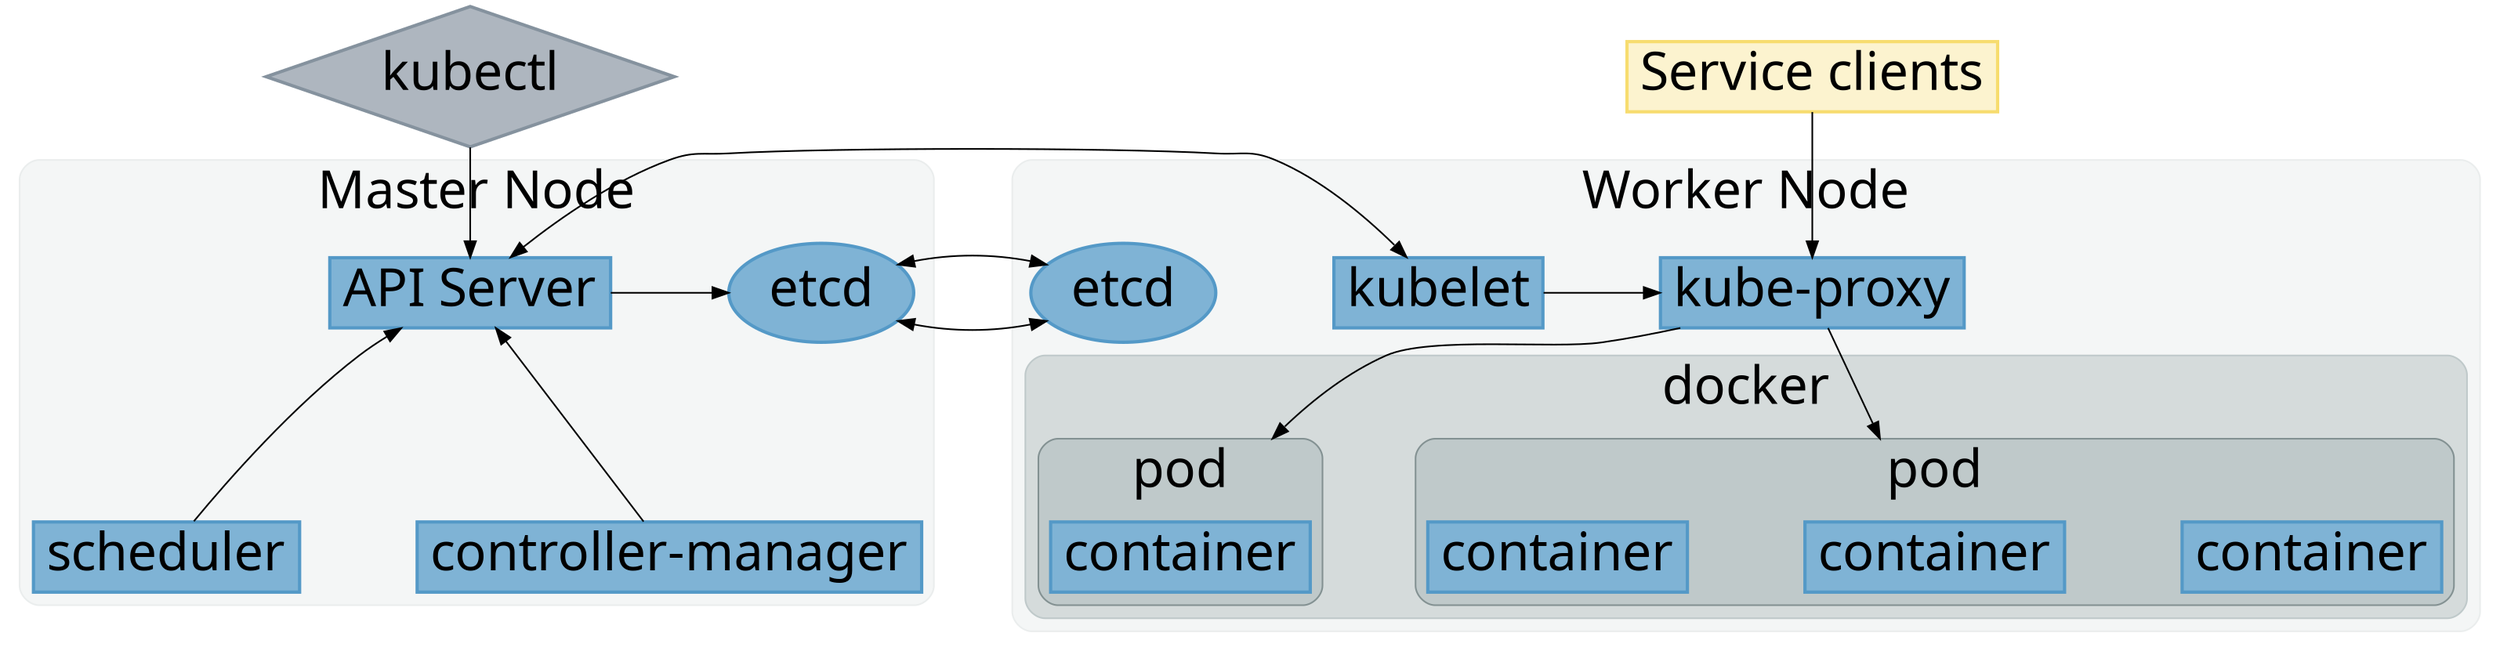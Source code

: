 digraph G {
  compound=true; nodesep=1.0;
  rankdir=TB
  graph [fontsize=32, fontname="Verdana:bold", style="rounded, filled", color="#EAEDED", fillcolor="#F4F6F6"];
  node [shape=rectangle fontsize=32 fontname="Verdana:bold", color="#5499C7", fillcolor="#7FB3D5" style="filled, bold"];
  kubectl [shape=diamond, color="#85929E", fillcolor="#AEB6BF"]
  cluster_client[label="Service clients", color="#F7DC6F", fillcolor="#FCF3CF" ]
  {rank = same; kubectl; cluster_client;}

  kubectl -> apiServer;
  subgraph cluster_master {
      apiServer[label = "API Server"]; 
      scheduler
      controllerManager[label = "controller-manager"]
      controllerManager -> apiServer;
      scheduler -> apiServer;
      label = "Master Node";
      apiServer -> etcd;

      etcd [shape=oval];
      {rank=same; apiServer etcd}
      {rank=max; controllerManager scheduler}
  }
  subgraph cluster_worker {
      label = "Worker Node";
      kubeproxy [shape=rectangle, label="kube-proxy"];
      kubelet [shape=rectangle, label="kubelet"];
      {rank = min; kubeproxy, kubelet};
      kubelet -> apiServer [dir=both];
      kubelet -> kubeproxy
      subgraph cluster_docker {
        label = "docker";
        color = "#BFC9CA";
        fillcolor = "#D5DBDB";
        subgraph cluster_pod1 {
          label = "pod";
          color = "#839192";
          fillcolor = "#BFC9CA"
          1 [label=container]
          2 [label=container]
          3 [label=container]
        }

        subgraph cluster_pod2 {
          label=pod;
          color = "#839192";
          fillcolor = "#BFC9CA"
          4 [label=container];
        }
      };
      kubeproxy -> 2 [lhead=cluster_pod1];
      kubeproxy -> 4 [lhead=cluster_pod2];    
      cluster_client -> kubeproxy;
      etcd1 [label=etcd, shape=oval]
     
      etcd -> etcd1 [dir=both]
  }
  
}